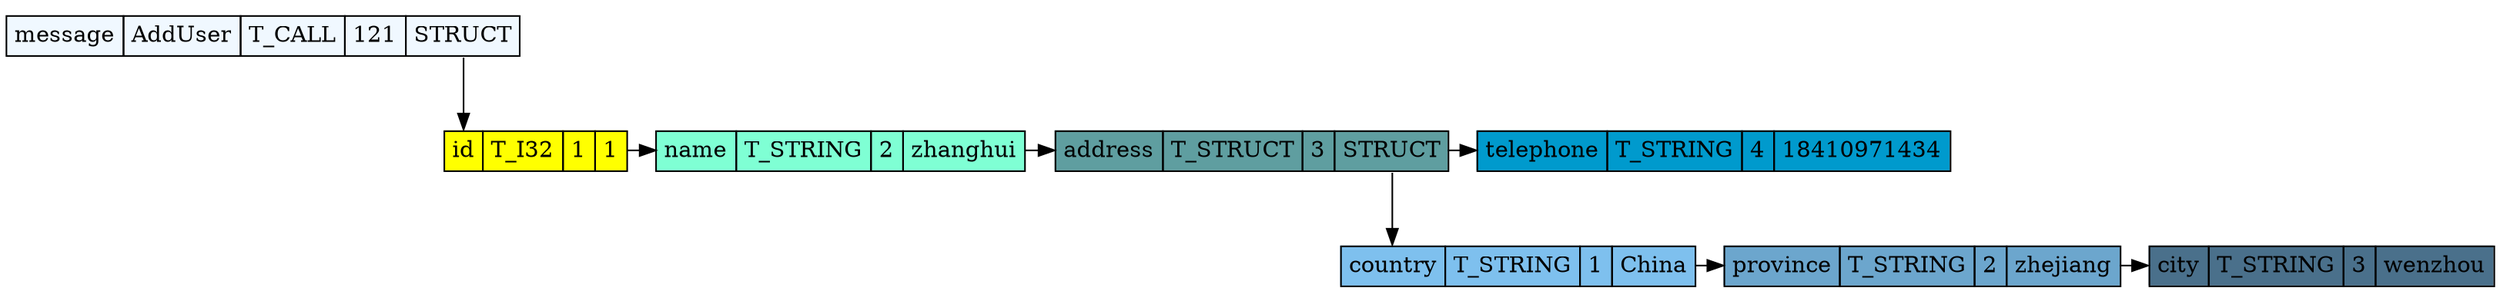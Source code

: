 digraph G {
	node[shape=none];

	message[margin=0, label=<
	<TABLE border="0" cellborder="1" cellspacing="0" cellpadding="4" bgcolor="aliceblue">
	<TR>
		<TD>message</TD>
		<TD>AddUser</TD>
		<TD>T_CALL</TD>
		<TD>121</TD>
		<TD port="struct">STRUCT</TD>
	</TR>
	</TABLE>
	>]

	id[bgcolor="yellow" margin=0, label=<
	<TABLE border="0" cellborder="1" cellspacing="0" cellpadding="4" bgcolor="yellow">
	<TR>
		<TD port="id">id</TD>
		<TD>T_I32</TD>
		<TD>1</TD>
		<TD>1</TD>
	</TR>
	</TABLE>
	>]

	name[margin=0, label=<
	<TABLE border="0" cellborder="1" cellspacing="0" cellpadding="4" bgcolor="aquamarine">
	<TR>
		<TD>name</TD>
		<TD>T_STRING</TD>
		<TD>2</TD>
		<TD>zhanghui</TD>
	</TR>
	</TABLE>
	>]

	address[margin=0, label=<
	<TABLE border="0" cellborder="1" cellspacing="0" cellpadding="4" bgcolor="cadetblue">
	<TR>
		<TD>address</TD>
		<TD>T_STRUCT</TD>
		<TD>3</TD>
		<TD port="struct">STRUCT</TD>
	</TR>
	</TABLE>
	>]

	telephone[margin=0, label=<
	<TABLE border="0" cellborder="1" cellspacing="0" cellpadding="4" bgcolor="deepskyblue3">
	<TR>
		<TD>telephone</TD>
		<TD>T_STRING</TD>
		<TD>4</TD>
		<TD>18410971434</TD>
	</TR>
	</TABLE>
	>]


	country[margin=0, label=<
	<TABLE border="0" cellborder="1" cellspacing="0" cellpadding="4" bgcolor="skyblue2">
	<TR>
		<TD port="country">country</TD>
		<TD>T_STRING</TD>
		<TD>1</TD>
		<TD>China</TD>
	</TR>
	</TABLE>
	>]

	province[margin=0, label=<
	<TABLE border="0" cellborder="1" cellspacing="0" cellpadding="4" bgcolor="skyblue3">
	<TR>
		<TD>province</TD>
		<TD>T_STRING</TD>
		<TD>2</TD>
		<TD>zhejiang</TD>
	</TR>
	</TABLE>
	>]

	city[margin=0, label=<
	<TABLE border="0" cellborder="1" cellspacing="0" cellpadding="4" bgcolor="skyblue4">
	<TR>
		<TD>city</TD>
		<TD>T_STRING</TD>
		<TD>3</TD>
		<TD>wenzhou</TD>
	</TR>
	</TABLE>
	>]

	message:struct:s->id:id:n
	id->name->address->telephone
	address:struct:s->country:country:n
	country->province->city

//	{rank=same; message}
	{rank=same; id; name; address; telephone}
	{rank=same; country; province; city}
}
